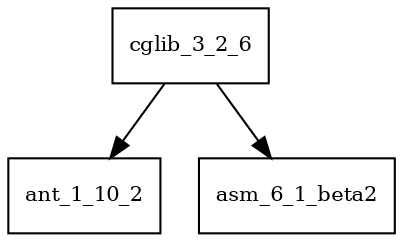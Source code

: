 digraph cglib_3_2_6_dependencies {
  node [shape = box, fontsize=10.0];
  cglib_3_2_6 -> ant_1_10_2;
  cglib_3_2_6 -> asm_6_1_beta2;
}
